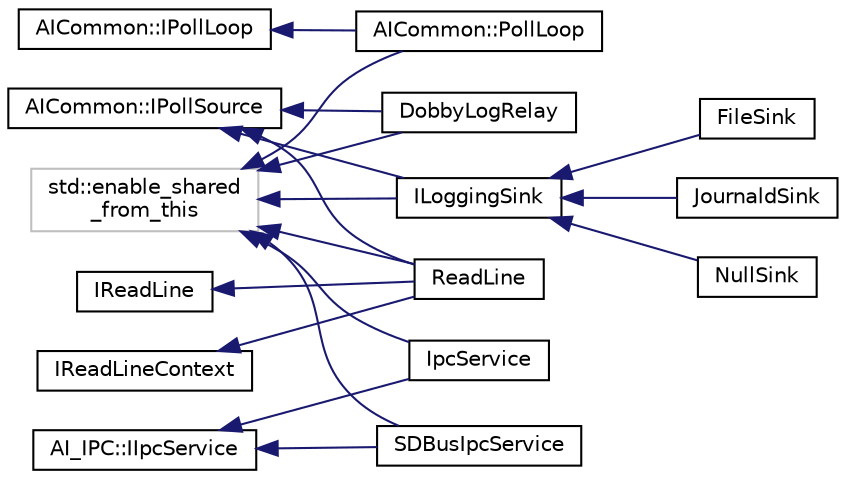 digraph "Graphical Class Hierarchy"
{
 // LATEX_PDF_SIZE
  edge [fontname="Helvetica",fontsize="10",labelfontname="Helvetica",labelfontsize="10"];
  node [fontname="Helvetica",fontsize="10",shape=record];
  rankdir="LR";
  Node51 [label="std::enable_shared\l_from_this",height=0.2,width=0.4,color="grey75", fillcolor="white", style="filled",tooltip=" "];
  Node51 -> Node0 [dir="back",color="midnightblue",fontsize="10",style="solid",fontname="Helvetica"];
  Node0 [label="AICommon::PollLoop",height=0.2,width=0.4,color="black", fillcolor="white", style="filled",URL="$classAICommon_1_1PollLoop.html",tooltip="A wrapper around epoll that allows for adding, modifying & deleting of source events."];
  Node51 -> Node53 [dir="back",color="midnightblue",fontsize="10",style="solid",fontname="Helvetica"];
  Node53 [label="DobbyLogRelay",height=0.2,width=0.4,color="black", fillcolor="white", style="filled",URL="$classDobbyLogRelay.html",tooltip=" "];
  Node51 -> Node54 [dir="back",color="midnightblue",fontsize="10",style="solid",fontname="Helvetica"];
  Node54 [label="ILoggingSink",height=0.2,width=0.4,color="black", fillcolor="white", style="filled",URL="$classILoggingSink.html",tooltip=" "];
  Node54 -> Node55 [dir="back",color="midnightblue",fontsize="10",style="solid",fontname="Helvetica"];
  Node55 [label="FileSink",height=0.2,width=0.4,color="black", fillcolor="white", style="filled",URL="$classFileSink.html",tooltip=" "];
  Node54 -> Node56 [dir="back",color="midnightblue",fontsize="10",style="solid",fontname="Helvetica"];
  Node56 [label="JournaldSink",height=0.2,width=0.4,color="black", fillcolor="white", style="filled",URL="$classJournaldSink.html",tooltip=" "];
  Node54 -> Node57 [dir="back",color="midnightblue",fontsize="10",style="solid",fontname="Helvetica"];
  Node57 [label="NullSink",height=0.2,width=0.4,color="black", fillcolor="white", style="filled",URL="$classNullSink.html",tooltip=" "];
  Node51 -> Node58 [dir="back",color="midnightblue",fontsize="10",style="solid",fontname="Helvetica"];
  Node58 [label="IpcService",height=0.2,width=0.4,color="black", fillcolor="white", style="filled",URL="$classIpcService.html",tooltip=" "];
  Node51 -> Node59 [dir="back",color="midnightblue",fontsize="10",style="solid",fontname="Helvetica"];
  Node59 [label="ReadLine",height=0.2,width=0.4,color="black", fillcolor="white", style="filled",URL="$classReadLine.html",tooltip=" "];
  Node51 -> Node60 [dir="back",color="midnightblue",fontsize="10",style="solid",fontname="Helvetica"];
  Node60 [label="SDBusIpcService",height=0.2,width=0.4,color="black", fillcolor="white", style="filled",URL="$classSDBusIpcService.html",tooltip=" "];
  Node131 [label="AI_IPC::IIpcService",height=0.2,width=0.4,color="black", fillcolor="white", style="filled",URL="$classAI__IPC_1_1IIpcService.html",tooltip="IPC service that enables us to invoke remote method and emit signals as well as to handle incoming me..."];
  Node131 -> Node58 [dir="back",color="midnightblue",fontsize="10",style="solid",fontname="Helvetica"];
  Node131 -> Node60 [dir="back",color="midnightblue",fontsize="10",style="solid",fontname="Helvetica"];
  Node136 [label="AICommon::IPollLoop",height=0.2,width=0.4,color="black", fillcolor="white", style="filled",URL="$classAICommon_1_1IPollLoop.html",tooltip=" "];
  Node136 -> Node0 [dir="back",color="midnightblue",fontsize="10",style="solid",fontname="Helvetica"];
  Node137 [label="AICommon::IPollSource",height=0.2,width=0.4,color="black", fillcolor="white", style="filled",URL="$classAICommon_1_1IPollSource.html",tooltip=" "];
  Node137 -> Node53 [dir="back",color="midnightblue",fontsize="10",style="solid",fontname="Helvetica"];
  Node137 -> Node54 [dir="back",color="midnightblue",fontsize="10",style="solid",fontname="Helvetica"];
  Node137 -> Node59 [dir="back",color="midnightblue",fontsize="10",style="solid",fontname="Helvetica"];
  Node139 [label="IReadLine",height=0.2,width=0.4,color="black", fillcolor="white", style="filled",URL="$classIReadLine.html",tooltip=" "];
  Node139 -> Node59 [dir="back",color="midnightblue",fontsize="10",style="solid",fontname="Helvetica"];
  Node140 [label="IReadLineContext",height=0.2,width=0.4,color="black", fillcolor="white", style="filled",URL="$classIReadLineContext.html",tooltip=" "];
  Node140 -> Node59 [dir="back",color="midnightblue",fontsize="10",style="solid",fontname="Helvetica"];
}
